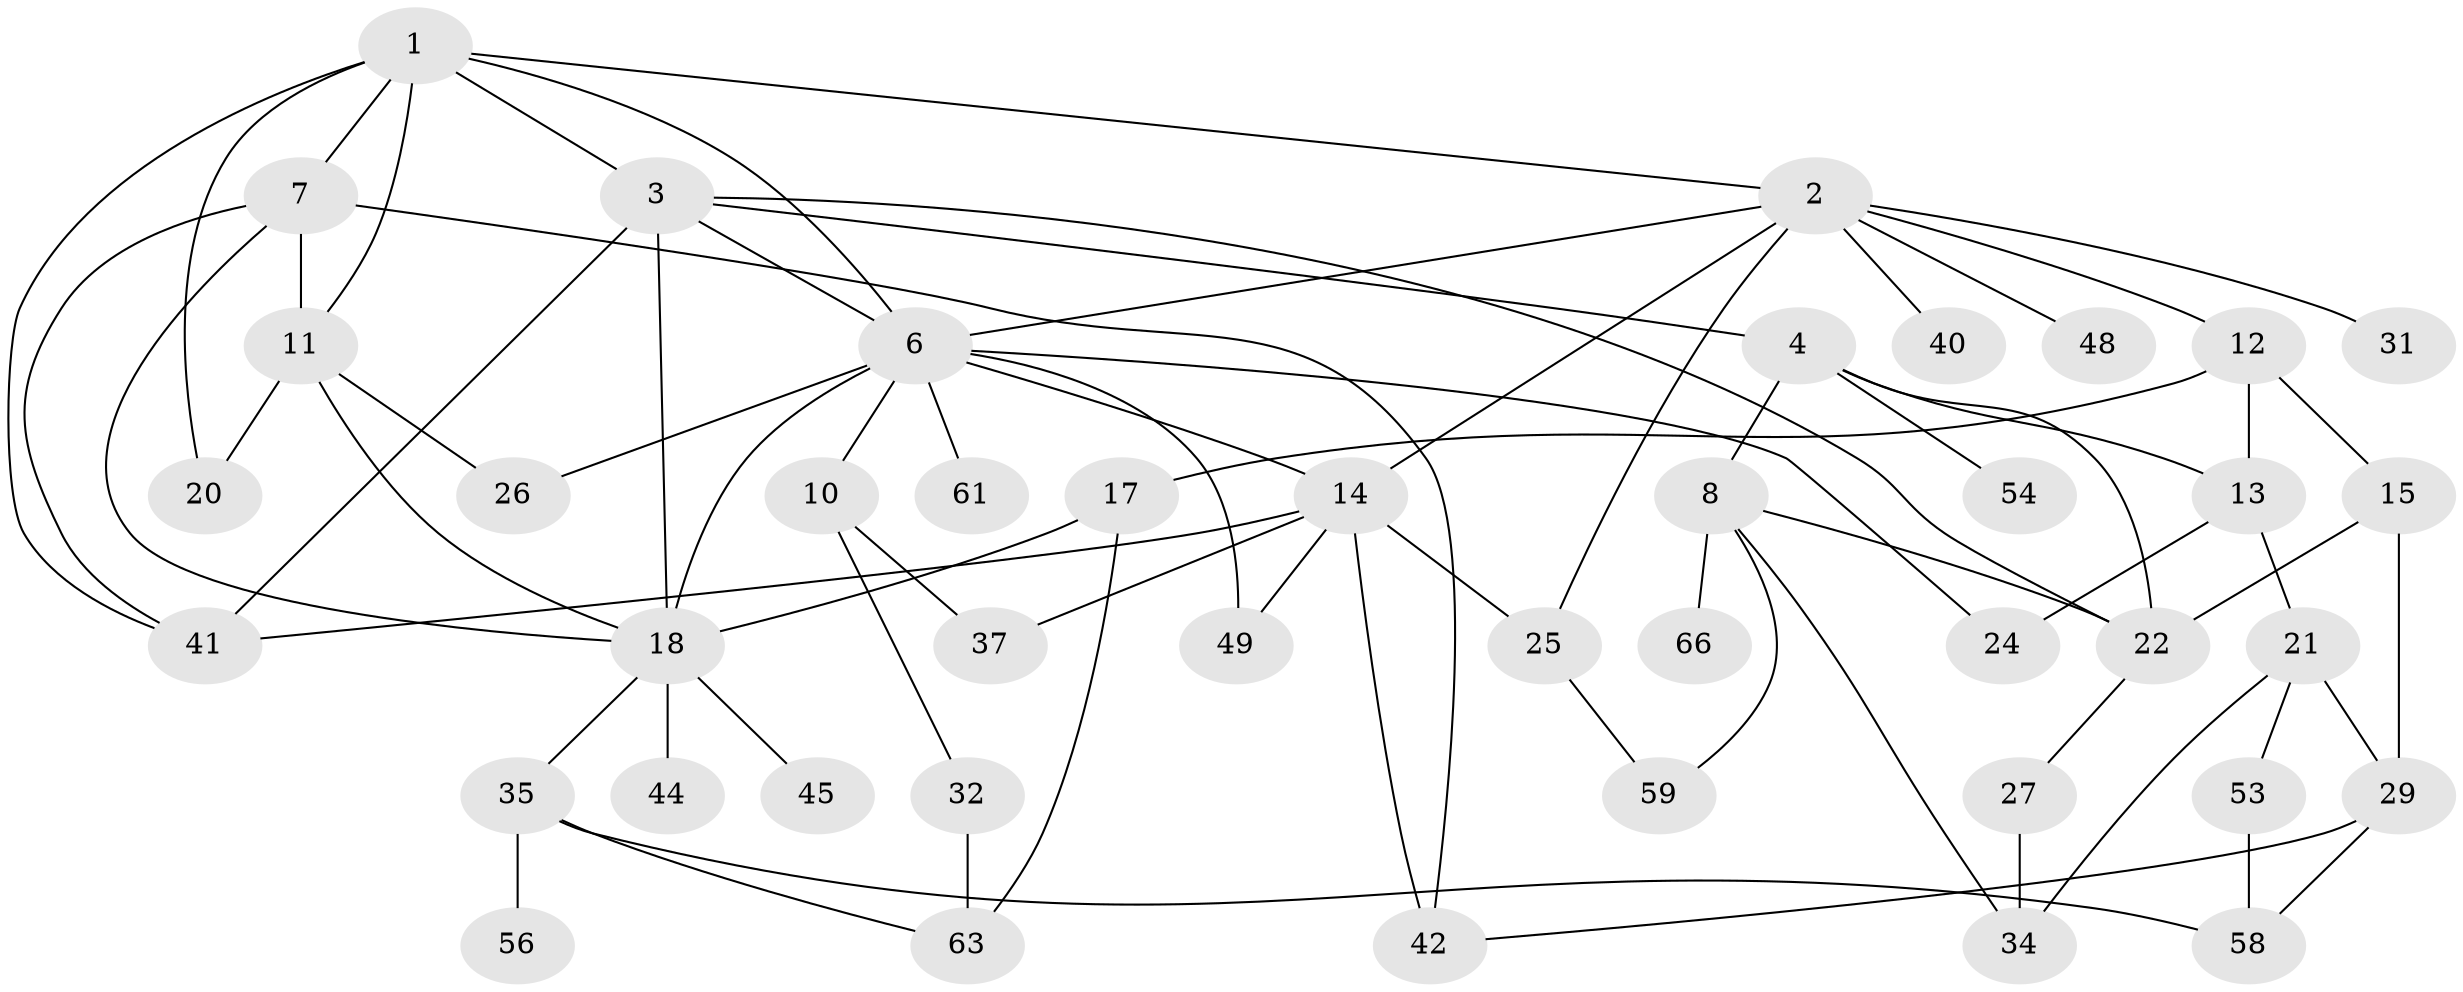 // Generated by graph-tools (version 1.1) at 2025/51/02/27/25 19:51:38]
// undirected, 43 vertices, 73 edges
graph export_dot {
graph [start="1"]
  node [color=gray90,style=filled];
  1 [super="+52"];
  2 [super="+9"];
  3 [super="+5"];
  4;
  6 [super="+46"];
  7 [super="+64"];
  8 [super="+36"];
  10;
  11 [super="+57"];
  12 [super="+19"];
  13 [super="+33"];
  14 [super="+30"];
  15 [super="+16"];
  17 [super="+43"];
  18 [super="+23"];
  20;
  21 [super="+28"];
  22 [super="+39"];
  24;
  25 [super="+47"];
  26;
  27 [super="+51"];
  29 [super="+62"];
  31;
  32 [super="+67"];
  34 [super="+38"];
  35 [super="+60"];
  37 [super="+50"];
  40;
  41;
  42 [super="+55"];
  44;
  45;
  48;
  49;
  53;
  54;
  56;
  58 [super="+65"];
  59;
  61;
  63;
  66;
  1 -- 2;
  1 -- 3;
  1 -- 7;
  1 -- 41;
  1 -- 20;
  1 -- 6;
  1 -- 11;
  2 -- 6;
  2 -- 12;
  2 -- 40;
  2 -- 48;
  2 -- 31;
  2 -- 14;
  2 -- 25;
  3 -- 4;
  3 -- 41;
  3 -- 18;
  3 -- 6;
  3 -- 22;
  4 -- 8;
  4 -- 54;
  4 -- 13;
  4 -- 22;
  6 -- 10;
  6 -- 14;
  6 -- 61;
  6 -- 26;
  6 -- 24;
  6 -- 49;
  6 -- 18;
  7 -- 11;
  7 -- 18;
  7 -- 41;
  7 -- 42;
  8 -- 66;
  8 -- 34;
  8 -- 59;
  8 -- 22;
  10 -- 32;
  10 -- 37;
  11 -- 18;
  11 -- 20;
  11 -- 26;
  12 -- 13;
  12 -- 15;
  12 -- 17;
  13 -- 21;
  13 -- 24;
  14 -- 25;
  14 -- 41;
  14 -- 42;
  14 -- 49;
  14 -- 37;
  15 -- 22;
  15 -- 29;
  17 -- 18;
  17 -- 63;
  18 -- 45;
  18 -- 35;
  18 -- 44;
  21 -- 29;
  21 -- 34;
  21 -- 53;
  22 -- 27;
  25 -- 59;
  27 -- 34;
  29 -- 58;
  29 -- 42;
  32 -- 63;
  35 -- 56;
  35 -- 63;
  35 -- 58;
  53 -- 58;
}
